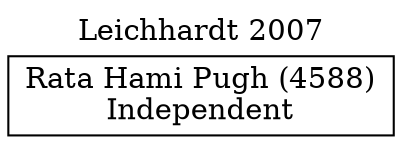 // House preference flow
digraph "Rata Hami Pugh (4588)_Leichhardt_2007" {
	graph [label="Leichhardt 2007" labelloc=t mclimit=10]
	node [shape=box]
	"Rata Hami Pugh (4588)" [label="Rata Hami Pugh (4588)
Independent"]
}
